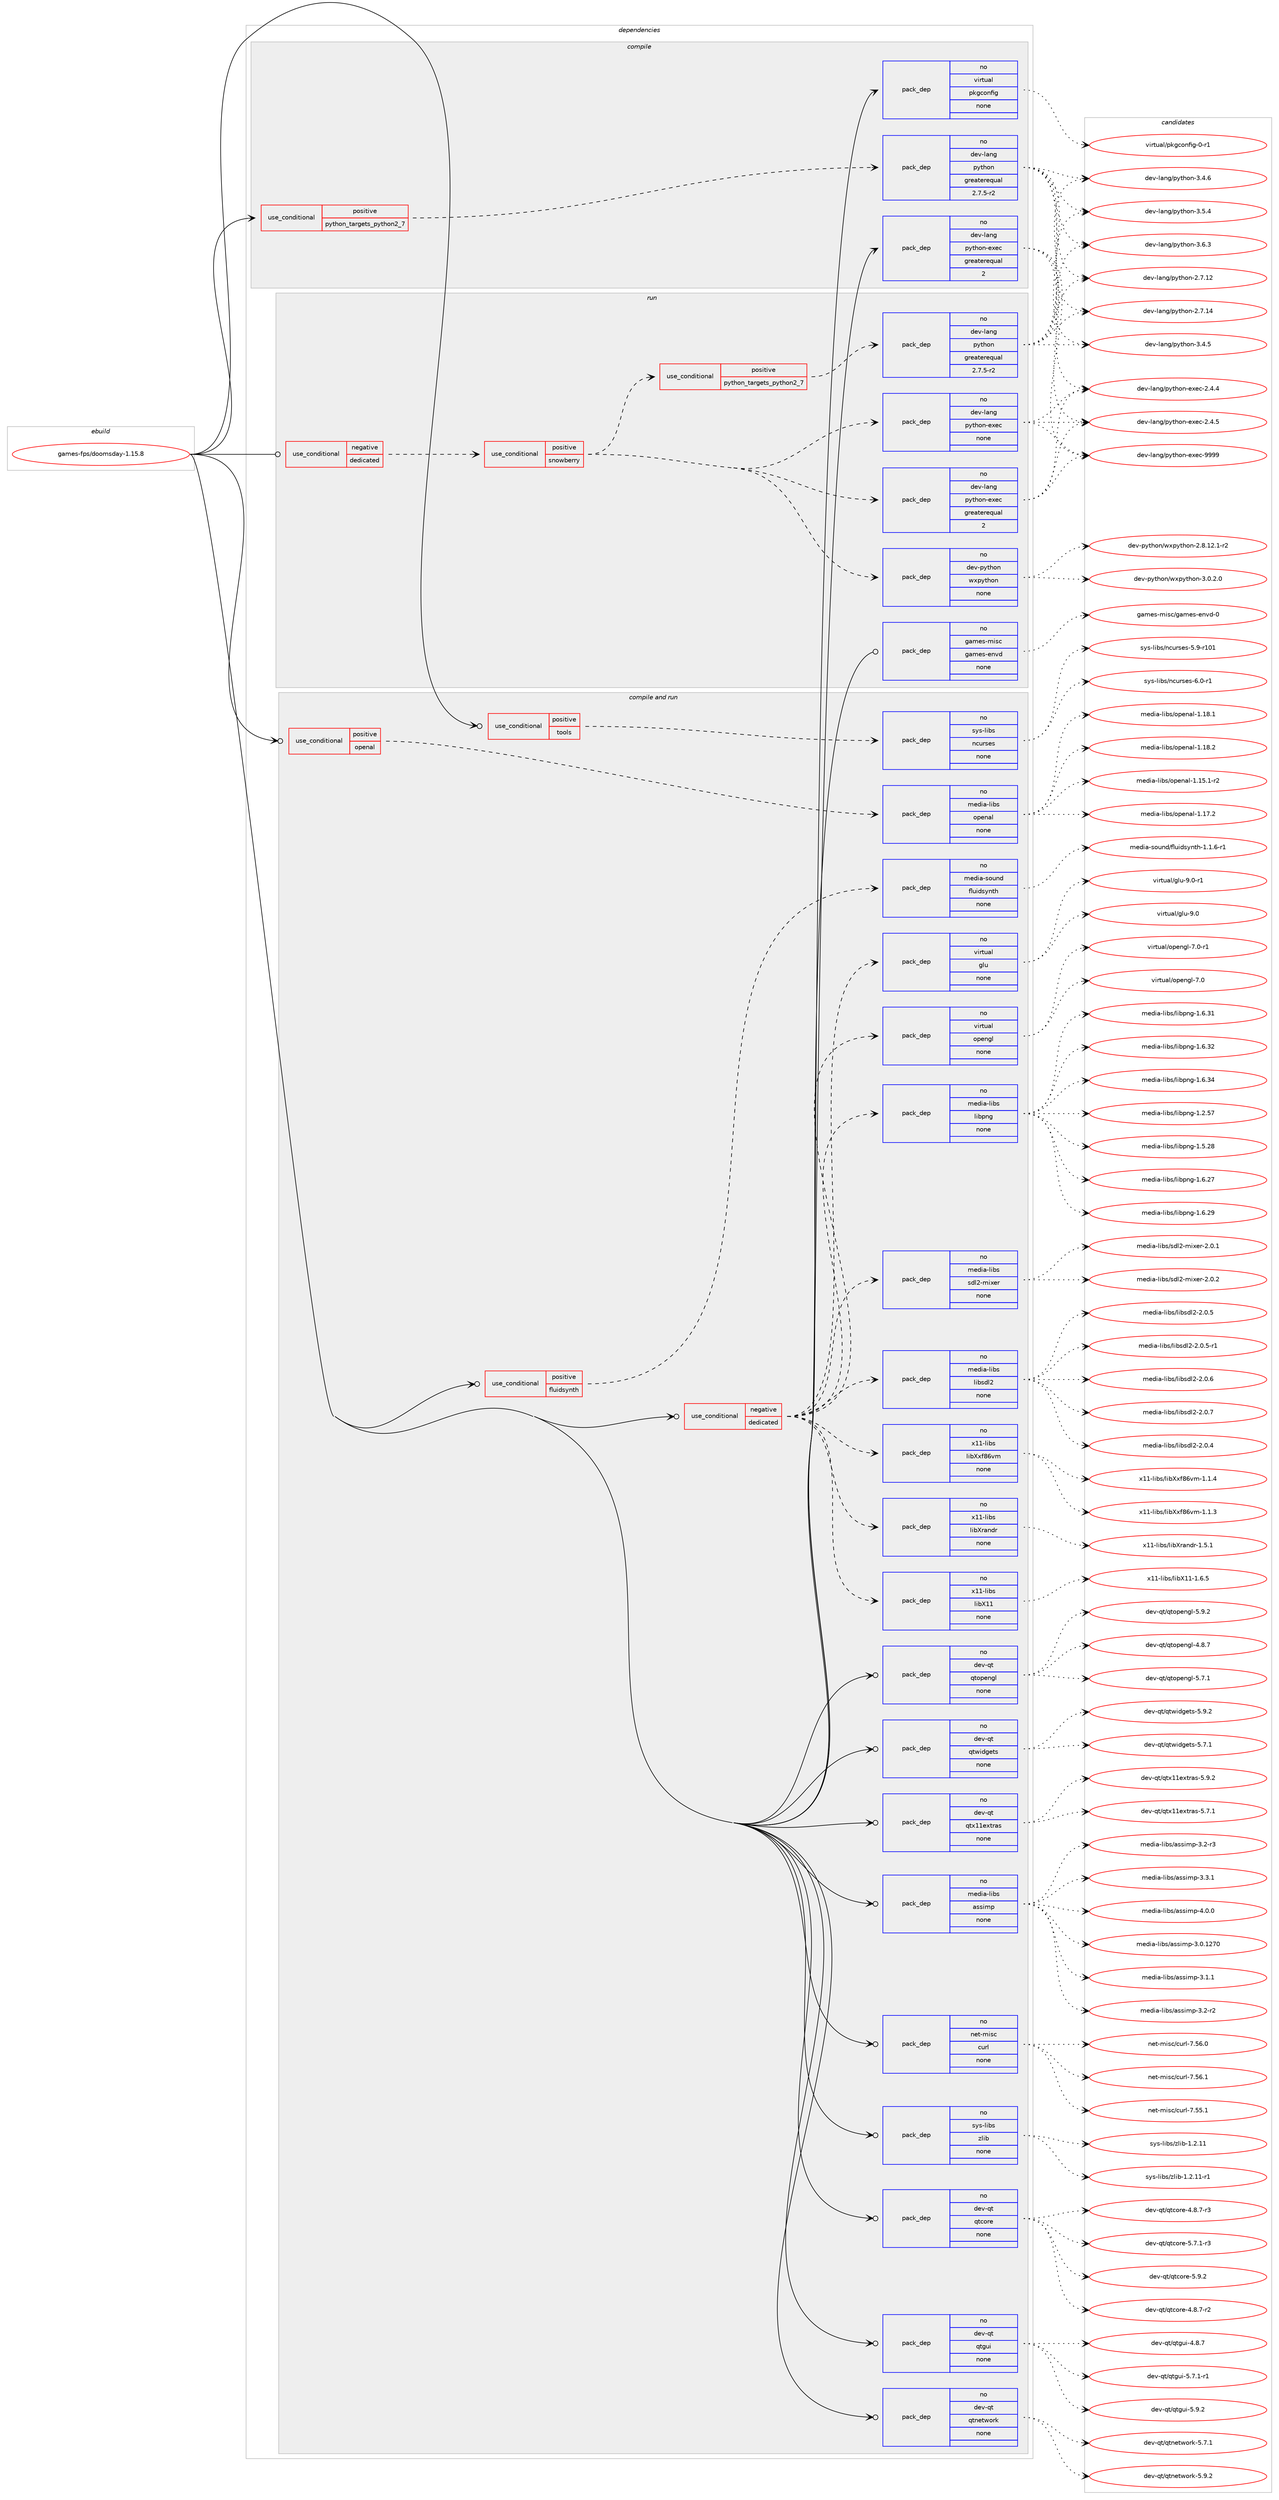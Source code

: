 digraph prolog {

# *************
# Graph options
# *************

newrank=true;
concentrate=true;
compound=true;
graph [rankdir=LR,fontname=Helvetica,fontsize=10,ranksep=1.5];#, ranksep=2.5, nodesep=0.2];
edge  [arrowhead=vee];
node  [fontname=Helvetica,fontsize=10];

# **********
# The ebuild
# **********

subgraph cluster_leftcol {
color=gray;
rank=same;
label=<<i>ebuild</i>>;
id [label="games-fps/doomsday-1.15.8", color=red, width=4, href="../games-fps/doomsday-1.15.8.svg"];
}

# ****************
# The dependencies
# ****************

subgraph cluster_midcol {
color=gray;
label=<<i>dependencies</i>>;
subgraph cluster_compile {
fillcolor="#eeeeee";
style=filled;
label=<<i>compile</i>>;
subgraph cond80336 {
dependency298335 [label=<<TABLE BORDER="0" CELLBORDER="1" CELLSPACING="0" CELLPADDING="4"><TR><TD ROWSPAN="3" CELLPADDING="10">use_conditional</TD></TR><TR><TD>positive</TD></TR><TR><TD>python_targets_python2_7</TD></TR></TABLE>>, shape=none, color=red];
subgraph pack213491 {
dependency298336 [label=<<TABLE BORDER="0" CELLBORDER="1" CELLSPACING="0" CELLPADDING="4" WIDTH="220"><TR><TD ROWSPAN="6" CELLPADDING="30">pack_dep</TD></TR><TR><TD WIDTH="110">no</TD></TR><TR><TD>dev-lang</TD></TR><TR><TD>python</TD></TR><TR><TD>greaterequal</TD></TR><TR><TD>2.7.5-r2</TD></TR></TABLE>>, shape=none, color=blue];
}
dependency298335:e -> dependency298336:w [weight=20,style="dashed",arrowhead="vee"];
}
id:e -> dependency298335:w [weight=20,style="solid",arrowhead="vee"];
subgraph pack213492 {
dependency298337 [label=<<TABLE BORDER="0" CELLBORDER="1" CELLSPACING="0" CELLPADDING="4" WIDTH="220"><TR><TD ROWSPAN="6" CELLPADDING="30">pack_dep</TD></TR><TR><TD WIDTH="110">no</TD></TR><TR><TD>dev-lang</TD></TR><TR><TD>python-exec</TD></TR><TR><TD>greaterequal</TD></TR><TR><TD>2</TD></TR></TABLE>>, shape=none, color=blue];
}
id:e -> dependency298337:w [weight=20,style="solid",arrowhead="vee"];
subgraph pack213493 {
dependency298338 [label=<<TABLE BORDER="0" CELLBORDER="1" CELLSPACING="0" CELLPADDING="4" WIDTH="220"><TR><TD ROWSPAN="6" CELLPADDING="30">pack_dep</TD></TR><TR><TD WIDTH="110">no</TD></TR><TR><TD>virtual</TD></TR><TR><TD>pkgconfig</TD></TR><TR><TD>none</TD></TR><TR><TD></TD></TR></TABLE>>, shape=none, color=blue];
}
id:e -> dependency298338:w [weight=20,style="solid",arrowhead="vee"];
}
subgraph cluster_compileandrun {
fillcolor="#eeeeee";
style=filled;
label=<<i>compile and run</i>>;
subgraph cond80337 {
dependency298339 [label=<<TABLE BORDER="0" CELLBORDER="1" CELLSPACING="0" CELLPADDING="4"><TR><TD ROWSPAN="3" CELLPADDING="10">use_conditional</TD></TR><TR><TD>negative</TD></TR><TR><TD>dedicated</TD></TR></TABLE>>, shape=none, color=red];
subgraph pack213494 {
dependency298340 [label=<<TABLE BORDER="0" CELLBORDER="1" CELLSPACING="0" CELLPADDING="4" WIDTH="220"><TR><TD ROWSPAN="6" CELLPADDING="30">pack_dep</TD></TR><TR><TD WIDTH="110">no</TD></TR><TR><TD>media-libs</TD></TR><TR><TD>libsdl2</TD></TR><TR><TD>none</TD></TR><TR><TD></TD></TR></TABLE>>, shape=none, color=blue];
}
dependency298339:e -> dependency298340:w [weight=20,style="dashed",arrowhead="vee"];
subgraph pack213495 {
dependency298341 [label=<<TABLE BORDER="0" CELLBORDER="1" CELLSPACING="0" CELLPADDING="4" WIDTH="220"><TR><TD ROWSPAN="6" CELLPADDING="30">pack_dep</TD></TR><TR><TD WIDTH="110">no</TD></TR><TR><TD>media-libs</TD></TR><TR><TD>sdl2-mixer</TD></TR><TR><TD>none</TD></TR><TR><TD></TD></TR></TABLE>>, shape=none, color=blue];
}
dependency298339:e -> dependency298341:w [weight=20,style="dashed",arrowhead="vee"];
subgraph pack213496 {
dependency298342 [label=<<TABLE BORDER="0" CELLBORDER="1" CELLSPACING="0" CELLPADDING="4" WIDTH="220"><TR><TD ROWSPAN="6" CELLPADDING="30">pack_dep</TD></TR><TR><TD WIDTH="110">no</TD></TR><TR><TD>media-libs</TD></TR><TR><TD>libpng</TD></TR><TR><TD>none</TD></TR><TR><TD></TD></TR></TABLE>>, shape=none, color=blue];
}
dependency298339:e -> dependency298342:w [weight=20,style="dashed",arrowhead="vee"];
subgraph pack213497 {
dependency298343 [label=<<TABLE BORDER="0" CELLBORDER="1" CELLSPACING="0" CELLPADDING="4" WIDTH="220"><TR><TD ROWSPAN="6" CELLPADDING="30">pack_dep</TD></TR><TR><TD WIDTH="110">no</TD></TR><TR><TD>virtual</TD></TR><TR><TD>opengl</TD></TR><TR><TD>none</TD></TR><TR><TD></TD></TR></TABLE>>, shape=none, color=blue];
}
dependency298339:e -> dependency298343:w [weight=20,style="dashed",arrowhead="vee"];
subgraph pack213498 {
dependency298344 [label=<<TABLE BORDER="0" CELLBORDER="1" CELLSPACING="0" CELLPADDING="4" WIDTH="220"><TR><TD ROWSPAN="6" CELLPADDING="30">pack_dep</TD></TR><TR><TD WIDTH="110">no</TD></TR><TR><TD>virtual</TD></TR><TR><TD>glu</TD></TR><TR><TD>none</TD></TR><TR><TD></TD></TR></TABLE>>, shape=none, color=blue];
}
dependency298339:e -> dependency298344:w [weight=20,style="dashed",arrowhead="vee"];
subgraph pack213499 {
dependency298345 [label=<<TABLE BORDER="0" CELLBORDER="1" CELLSPACING="0" CELLPADDING="4" WIDTH="220"><TR><TD ROWSPAN="6" CELLPADDING="30">pack_dep</TD></TR><TR><TD WIDTH="110">no</TD></TR><TR><TD>x11-libs</TD></TR><TR><TD>libX11</TD></TR><TR><TD>none</TD></TR><TR><TD></TD></TR></TABLE>>, shape=none, color=blue];
}
dependency298339:e -> dependency298345:w [weight=20,style="dashed",arrowhead="vee"];
subgraph pack213500 {
dependency298346 [label=<<TABLE BORDER="0" CELLBORDER="1" CELLSPACING="0" CELLPADDING="4" WIDTH="220"><TR><TD ROWSPAN="6" CELLPADDING="30">pack_dep</TD></TR><TR><TD WIDTH="110">no</TD></TR><TR><TD>x11-libs</TD></TR><TR><TD>libXrandr</TD></TR><TR><TD>none</TD></TR><TR><TD></TD></TR></TABLE>>, shape=none, color=blue];
}
dependency298339:e -> dependency298346:w [weight=20,style="dashed",arrowhead="vee"];
subgraph pack213501 {
dependency298347 [label=<<TABLE BORDER="0" CELLBORDER="1" CELLSPACING="0" CELLPADDING="4" WIDTH="220"><TR><TD ROWSPAN="6" CELLPADDING="30">pack_dep</TD></TR><TR><TD WIDTH="110">no</TD></TR><TR><TD>x11-libs</TD></TR><TR><TD>libXxf86vm</TD></TR><TR><TD>none</TD></TR><TR><TD></TD></TR></TABLE>>, shape=none, color=blue];
}
dependency298339:e -> dependency298347:w [weight=20,style="dashed",arrowhead="vee"];
}
id:e -> dependency298339:w [weight=20,style="solid",arrowhead="odotvee"];
subgraph cond80338 {
dependency298348 [label=<<TABLE BORDER="0" CELLBORDER="1" CELLSPACING="0" CELLPADDING="4"><TR><TD ROWSPAN="3" CELLPADDING="10">use_conditional</TD></TR><TR><TD>positive</TD></TR><TR><TD>fluidsynth</TD></TR></TABLE>>, shape=none, color=red];
subgraph pack213502 {
dependency298349 [label=<<TABLE BORDER="0" CELLBORDER="1" CELLSPACING="0" CELLPADDING="4" WIDTH="220"><TR><TD ROWSPAN="6" CELLPADDING="30">pack_dep</TD></TR><TR><TD WIDTH="110">no</TD></TR><TR><TD>media-sound</TD></TR><TR><TD>fluidsynth</TD></TR><TR><TD>none</TD></TR><TR><TD></TD></TR></TABLE>>, shape=none, color=blue];
}
dependency298348:e -> dependency298349:w [weight=20,style="dashed",arrowhead="vee"];
}
id:e -> dependency298348:w [weight=20,style="solid",arrowhead="odotvee"];
subgraph cond80339 {
dependency298350 [label=<<TABLE BORDER="0" CELLBORDER="1" CELLSPACING="0" CELLPADDING="4"><TR><TD ROWSPAN="3" CELLPADDING="10">use_conditional</TD></TR><TR><TD>positive</TD></TR><TR><TD>openal</TD></TR></TABLE>>, shape=none, color=red];
subgraph pack213503 {
dependency298351 [label=<<TABLE BORDER="0" CELLBORDER="1" CELLSPACING="0" CELLPADDING="4" WIDTH="220"><TR><TD ROWSPAN="6" CELLPADDING="30">pack_dep</TD></TR><TR><TD WIDTH="110">no</TD></TR><TR><TD>media-libs</TD></TR><TR><TD>openal</TD></TR><TR><TD>none</TD></TR><TR><TD></TD></TR></TABLE>>, shape=none, color=blue];
}
dependency298350:e -> dependency298351:w [weight=20,style="dashed",arrowhead="vee"];
}
id:e -> dependency298350:w [weight=20,style="solid",arrowhead="odotvee"];
subgraph cond80340 {
dependency298352 [label=<<TABLE BORDER="0" CELLBORDER="1" CELLSPACING="0" CELLPADDING="4"><TR><TD ROWSPAN="3" CELLPADDING="10">use_conditional</TD></TR><TR><TD>positive</TD></TR><TR><TD>tools</TD></TR></TABLE>>, shape=none, color=red];
subgraph pack213504 {
dependency298353 [label=<<TABLE BORDER="0" CELLBORDER="1" CELLSPACING="0" CELLPADDING="4" WIDTH="220"><TR><TD ROWSPAN="6" CELLPADDING="30">pack_dep</TD></TR><TR><TD WIDTH="110">no</TD></TR><TR><TD>sys-libs</TD></TR><TR><TD>ncurses</TD></TR><TR><TD>none</TD></TR><TR><TD></TD></TR></TABLE>>, shape=none, color=blue];
}
dependency298352:e -> dependency298353:w [weight=20,style="dashed",arrowhead="vee"];
}
id:e -> dependency298352:w [weight=20,style="solid",arrowhead="odotvee"];
subgraph pack213505 {
dependency298354 [label=<<TABLE BORDER="0" CELLBORDER="1" CELLSPACING="0" CELLPADDING="4" WIDTH="220"><TR><TD ROWSPAN="6" CELLPADDING="30">pack_dep</TD></TR><TR><TD WIDTH="110">no</TD></TR><TR><TD>dev-qt</TD></TR><TR><TD>qtcore</TD></TR><TR><TD>none</TD></TR><TR><TD></TD></TR></TABLE>>, shape=none, color=blue];
}
id:e -> dependency298354:w [weight=20,style="solid",arrowhead="odotvee"];
subgraph pack213506 {
dependency298355 [label=<<TABLE BORDER="0" CELLBORDER="1" CELLSPACING="0" CELLPADDING="4" WIDTH="220"><TR><TD ROWSPAN="6" CELLPADDING="30">pack_dep</TD></TR><TR><TD WIDTH="110">no</TD></TR><TR><TD>dev-qt</TD></TR><TR><TD>qtgui</TD></TR><TR><TD>none</TD></TR><TR><TD></TD></TR></TABLE>>, shape=none, color=blue];
}
id:e -> dependency298355:w [weight=20,style="solid",arrowhead="odotvee"];
subgraph pack213507 {
dependency298356 [label=<<TABLE BORDER="0" CELLBORDER="1" CELLSPACING="0" CELLPADDING="4" WIDTH="220"><TR><TD ROWSPAN="6" CELLPADDING="30">pack_dep</TD></TR><TR><TD WIDTH="110">no</TD></TR><TR><TD>dev-qt</TD></TR><TR><TD>qtnetwork</TD></TR><TR><TD>none</TD></TR><TR><TD></TD></TR></TABLE>>, shape=none, color=blue];
}
id:e -> dependency298356:w [weight=20,style="solid",arrowhead="odotvee"];
subgraph pack213508 {
dependency298357 [label=<<TABLE BORDER="0" CELLBORDER="1" CELLSPACING="0" CELLPADDING="4" WIDTH="220"><TR><TD ROWSPAN="6" CELLPADDING="30">pack_dep</TD></TR><TR><TD WIDTH="110">no</TD></TR><TR><TD>dev-qt</TD></TR><TR><TD>qtopengl</TD></TR><TR><TD>none</TD></TR><TR><TD></TD></TR></TABLE>>, shape=none, color=blue];
}
id:e -> dependency298357:w [weight=20,style="solid",arrowhead="odotvee"];
subgraph pack213509 {
dependency298358 [label=<<TABLE BORDER="0" CELLBORDER="1" CELLSPACING="0" CELLPADDING="4" WIDTH="220"><TR><TD ROWSPAN="6" CELLPADDING="30">pack_dep</TD></TR><TR><TD WIDTH="110">no</TD></TR><TR><TD>dev-qt</TD></TR><TR><TD>qtwidgets</TD></TR><TR><TD>none</TD></TR><TR><TD></TD></TR></TABLE>>, shape=none, color=blue];
}
id:e -> dependency298358:w [weight=20,style="solid",arrowhead="odotvee"];
subgraph pack213510 {
dependency298359 [label=<<TABLE BORDER="0" CELLBORDER="1" CELLSPACING="0" CELLPADDING="4" WIDTH="220"><TR><TD ROWSPAN="6" CELLPADDING="30">pack_dep</TD></TR><TR><TD WIDTH="110">no</TD></TR><TR><TD>dev-qt</TD></TR><TR><TD>qtx11extras</TD></TR><TR><TD>none</TD></TR><TR><TD></TD></TR></TABLE>>, shape=none, color=blue];
}
id:e -> dependency298359:w [weight=20,style="solid",arrowhead="odotvee"];
subgraph pack213511 {
dependency298360 [label=<<TABLE BORDER="0" CELLBORDER="1" CELLSPACING="0" CELLPADDING="4" WIDTH="220"><TR><TD ROWSPAN="6" CELLPADDING="30">pack_dep</TD></TR><TR><TD WIDTH="110">no</TD></TR><TR><TD>media-libs</TD></TR><TR><TD>assimp</TD></TR><TR><TD>none</TD></TR><TR><TD></TD></TR></TABLE>>, shape=none, color=blue];
}
id:e -> dependency298360:w [weight=20,style="solid",arrowhead="odotvee"];
subgraph pack213512 {
dependency298361 [label=<<TABLE BORDER="0" CELLBORDER="1" CELLSPACING="0" CELLPADDING="4" WIDTH="220"><TR><TD ROWSPAN="6" CELLPADDING="30">pack_dep</TD></TR><TR><TD WIDTH="110">no</TD></TR><TR><TD>net-misc</TD></TR><TR><TD>curl</TD></TR><TR><TD>none</TD></TR><TR><TD></TD></TR></TABLE>>, shape=none, color=blue];
}
id:e -> dependency298361:w [weight=20,style="solid",arrowhead="odotvee"];
subgraph pack213513 {
dependency298362 [label=<<TABLE BORDER="0" CELLBORDER="1" CELLSPACING="0" CELLPADDING="4" WIDTH="220"><TR><TD ROWSPAN="6" CELLPADDING="30">pack_dep</TD></TR><TR><TD WIDTH="110">no</TD></TR><TR><TD>sys-libs</TD></TR><TR><TD>zlib</TD></TR><TR><TD>none</TD></TR><TR><TD></TD></TR></TABLE>>, shape=none, color=blue];
}
id:e -> dependency298362:w [weight=20,style="solid",arrowhead="odotvee"];
}
subgraph cluster_run {
fillcolor="#eeeeee";
style=filled;
label=<<i>run</i>>;
subgraph cond80341 {
dependency298363 [label=<<TABLE BORDER="0" CELLBORDER="1" CELLSPACING="0" CELLPADDING="4"><TR><TD ROWSPAN="3" CELLPADDING="10">use_conditional</TD></TR><TR><TD>negative</TD></TR><TR><TD>dedicated</TD></TR></TABLE>>, shape=none, color=red];
subgraph cond80342 {
dependency298364 [label=<<TABLE BORDER="0" CELLBORDER="1" CELLSPACING="0" CELLPADDING="4"><TR><TD ROWSPAN="3" CELLPADDING="10">use_conditional</TD></TR><TR><TD>positive</TD></TR><TR><TD>snowberry</TD></TR></TABLE>>, shape=none, color=red];
subgraph cond80343 {
dependency298365 [label=<<TABLE BORDER="0" CELLBORDER="1" CELLSPACING="0" CELLPADDING="4"><TR><TD ROWSPAN="3" CELLPADDING="10">use_conditional</TD></TR><TR><TD>positive</TD></TR><TR><TD>python_targets_python2_7</TD></TR></TABLE>>, shape=none, color=red];
subgraph pack213514 {
dependency298366 [label=<<TABLE BORDER="0" CELLBORDER="1" CELLSPACING="0" CELLPADDING="4" WIDTH="220"><TR><TD ROWSPAN="6" CELLPADDING="30">pack_dep</TD></TR><TR><TD WIDTH="110">no</TD></TR><TR><TD>dev-lang</TD></TR><TR><TD>python</TD></TR><TR><TD>greaterequal</TD></TR><TR><TD>2.7.5-r2</TD></TR></TABLE>>, shape=none, color=blue];
}
dependency298365:e -> dependency298366:w [weight=20,style="dashed",arrowhead="vee"];
}
dependency298364:e -> dependency298365:w [weight=20,style="dashed",arrowhead="vee"];
subgraph pack213515 {
dependency298367 [label=<<TABLE BORDER="0" CELLBORDER="1" CELLSPACING="0" CELLPADDING="4" WIDTH="220"><TR><TD ROWSPAN="6" CELLPADDING="30">pack_dep</TD></TR><TR><TD WIDTH="110">no</TD></TR><TR><TD>dev-lang</TD></TR><TR><TD>python-exec</TD></TR><TR><TD>greaterequal</TD></TR><TR><TD>2</TD></TR></TABLE>>, shape=none, color=blue];
}
dependency298364:e -> dependency298367:w [weight=20,style="dashed",arrowhead="vee"];
subgraph pack213516 {
dependency298368 [label=<<TABLE BORDER="0" CELLBORDER="1" CELLSPACING="0" CELLPADDING="4" WIDTH="220"><TR><TD ROWSPAN="6" CELLPADDING="30">pack_dep</TD></TR><TR><TD WIDTH="110">no</TD></TR><TR><TD>dev-lang</TD></TR><TR><TD>python-exec</TD></TR><TR><TD>none</TD></TR><TR><TD></TD></TR></TABLE>>, shape=none, color=blue];
}
dependency298364:e -> dependency298368:w [weight=20,style="dashed",arrowhead="vee"];
subgraph pack213517 {
dependency298369 [label=<<TABLE BORDER="0" CELLBORDER="1" CELLSPACING="0" CELLPADDING="4" WIDTH="220"><TR><TD ROWSPAN="6" CELLPADDING="30">pack_dep</TD></TR><TR><TD WIDTH="110">no</TD></TR><TR><TD>dev-python</TD></TR><TR><TD>wxpython</TD></TR><TR><TD>none</TD></TR><TR><TD></TD></TR></TABLE>>, shape=none, color=blue];
}
dependency298364:e -> dependency298369:w [weight=20,style="dashed",arrowhead="vee"];
}
dependency298363:e -> dependency298364:w [weight=20,style="dashed",arrowhead="vee"];
}
id:e -> dependency298363:w [weight=20,style="solid",arrowhead="odot"];
subgraph pack213518 {
dependency298370 [label=<<TABLE BORDER="0" CELLBORDER="1" CELLSPACING="0" CELLPADDING="4" WIDTH="220"><TR><TD ROWSPAN="6" CELLPADDING="30">pack_dep</TD></TR><TR><TD WIDTH="110">no</TD></TR><TR><TD>games-misc</TD></TR><TR><TD>games-envd</TD></TR><TR><TD>none</TD></TR><TR><TD></TD></TR></TABLE>>, shape=none, color=blue];
}
id:e -> dependency298370:w [weight=20,style="solid",arrowhead="odot"];
}
}

# **************
# The candidates
# **************

subgraph cluster_choices {
rank=same;
color=gray;
label=<<i>candidates</i>>;

subgraph choice213491 {
color=black;
nodesep=1;
choice10010111845108971101034711212111610411111045504655464950 [label="dev-lang/python-2.7.12", color=red, width=4,href="../dev-lang/python-2.7.12.svg"];
choice10010111845108971101034711212111610411111045504655464952 [label="dev-lang/python-2.7.14", color=red, width=4,href="../dev-lang/python-2.7.14.svg"];
choice100101118451089711010347112121116104111110455146524653 [label="dev-lang/python-3.4.5", color=red, width=4,href="../dev-lang/python-3.4.5.svg"];
choice100101118451089711010347112121116104111110455146524654 [label="dev-lang/python-3.4.6", color=red, width=4,href="../dev-lang/python-3.4.6.svg"];
choice100101118451089711010347112121116104111110455146534652 [label="dev-lang/python-3.5.4", color=red, width=4,href="../dev-lang/python-3.5.4.svg"];
choice100101118451089711010347112121116104111110455146544651 [label="dev-lang/python-3.6.3", color=red, width=4,href="../dev-lang/python-3.6.3.svg"];
dependency298336:e -> choice10010111845108971101034711212111610411111045504655464950:w [style=dotted,weight="100"];
dependency298336:e -> choice10010111845108971101034711212111610411111045504655464952:w [style=dotted,weight="100"];
dependency298336:e -> choice100101118451089711010347112121116104111110455146524653:w [style=dotted,weight="100"];
dependency298336:e -> choice100101118451089711010347112121116104111110455146524654:w [style=dotted,weight="100"];
dependency298336:e -> choice100101118451089711010347112121116104111110455146534652:w [style=dotted,weight="100"];
dependency298336:e -> choice100101118451089711010347112121116104111110455146544651:w [style=dotted,weight="100"];
}
subgraph choice213492 {
color=black;
nodesep=1;
choice1001011184510897110103471121211161041111104510112010199455046524652 [label="dev-lang/python-exec-2.4.4", color=red, width=4,href="../dev-lang/python-exec-2.4.4.svg"];
choice1001011184510897110103471121211161041111104510112010199455046524653 [label="dev-lang/python-exec-2.4.5", color=red, width=4,href="../dev-lang/python-exec-2.4.5.svg"];
choice10010111845108971101034711212111610411111045101120101994557575757 [label="dev-lang/python-exec-9999", color=red, width=4,href="../dev-lang/python-exec-9999.svg"];
dependency298337:e -> choice1001011184510897110103471121211161041111104510112010199455046524652:w [style=dotted,weight="100"];
dependency298337:e -> choice1001011184510897110103471121211161041111104510112010199455046524653:w [style=dotted,weight="100"];
dependency298337:e -> choice10010111845108971101034711212111610411111045101120101994557575757:w [style=dotted,weight="100"];
}
subgraph choice213493 {
color=black;
nodesep=1;
choice11810511411611797108471121071039911111010210510345484511449 [label="virtual/pkgconfig-0-r1", color=red, width=4,href="../virtual/pkgconfig-0-r1.svg"];
dependency298338:e -> choice11810511411611797108471121071039911111010210510345484511449:w [style=dotted,weight="100"];
}
subgraph choice213494 {
color=black;
nodesep=1;
choice109101100105974510810598115471081059811510010850455046484652 [label="media-libs/libsdl2-2.0.4", color=red, width=4,href="../media-libs/libsdl2-2.0.4.svg"];
choice109101100105974510810598115471081059811510010850455046484653 [label="media-libs/libsdl2-2.0.5", color=red, width=4,href="../media-libs/libsdl2-2.0.5.svg"];
choice1091011001059745108105981154710810598115100108504550464846534511449 [label="media-libs/libsdl2-2.0.5-r1", color=red, width=4,href="../media-libs/libsdl2-2.0.5-r1.svg"];
choice109101100105974510810598115471081059811510010850455046484654 [label="media-libs/libsdl2-2.0.6", color=red, width=4,href="../media-libs/libsdl2-2.0.6.svg"];
choice109101100105974510810598115471081059811510010850455046484655 [label="media-libs/libsdl2-2.0.7", color=red, width=4,href="../media-libs/libsdl2-2.0.7.svg"];
dependency298340:e -> choice109101100105974510810598115471081059811510010850455046484652:w [style=dotted,weight="100"];
dependency298340:e -> choice109101100105974510810598115471081059811510010850455046484653:w [style=dotted,weight="100"];
dependency298340:e -> choice1091011001059745108105981154710810598115100108504550464846534511449:w [style=dotted,weight="100"];
dependency298340:e -> choice109101100105974510810598115471081059811510010850455046484654:w [style=dotted,weight="100"];
dependency298340:e -> choice109101100105974510810598115471081059811510010850455046484655:w [style=dotted,weight="100"];
}
subgraph choice213495 {
color=black;
nodesep=1;
choice109101100105974510810598115471151001085045109105120101114455046484649 [label="media-libs/sdl2-mixer-2.0.1", color=red, width=4,href="../media-libs/sdl2-mixer-2.0.1.svg"];
choice109101100105974510810598115471151001085045109105120101114455046484650 [label="media-libs/sdl2-mixer-2.0.2", color=red, width=4,href="../media-libs/sdl2-mixer-2.0.2.svg"];
dependency298341:e -> choice109101100105974510810598115471151001085045109105120101114455046484649:w [style=dotted,weight="100"];
dependency298341:e -> choice109101100105974510810598115471151001085045109105120101114455046484650:w [style=dotted,weight="100"];
}
subgraph choice213496 {
color=black;
nodesep=1;
choice109101100105974510810598115471081059811211010345494650465355 [label="media-libs/libpng-1.2.57", color=red, width=4,href="../media-libs/libpng-1.2.57.svg"];
choice109101100105974510810598115471081059811211010345494653465056 [label="media-libs/libpng-1.5.28", color=red, width=4,href="../media-libs/libpng-1.5.28.svg"];
choice109101100105974510810598115471081059811211010345494654465055 [label="media-libs/libpng-1.6.27", color=red, width=4,href="../media-libs/libpng-1.6.27.svg"];
choice109101100105974510810598115471081059811211010345494654465057 [label="media-libs/libpng-1.6.29", color=red, width=4,href="../media-libs/libpng-1.6.29.svg"];
choice109101100105974510810598115471081059811211010345494654465149 [label="media-libs/libpng-1.6.31", color=red, width=4,href="../media-libs/libpng-1.6.31.svg"];
choice109101100105974510810598115471081059811211010345494654465150 [label="media-libs/libpng-1.6.32", color=red, width=4,href="../media-libs/libpng-1.6.32.svg"];
choice109101100105974510810598115471081059811211010345494654465152 [label="media-libs/libpng-1.6.34", color=red, width=4,href="../media-libs/libpng-1.6.34.svg"];
dependency298342:e -> choice109101100105974510810598115471081059811211010345494650465355:w [style=dotted,weight="100"];
dependency298342:e -> choice109101100105974510810598115471081059811211010345494653465056:w [style=dotted,weight="100"];
dependency298342:e -> choice109101100105974510810598115471081059811211010345494654465055:w [style=dotted,weight="100"];
dependency298342:e -> choice109101100105974510810598115471081059811211010345494654465057:w [style=dotted,weight="100"];
dependency298342:e -> choice109101100105974510810598115471081059811211010345494654465149:w [style=dotted,weight="100"];
dependency298342:e -> choice109101100105974510810598115471081059811211010345494654465150:w [style=dotted,weight="100"];
dependency298342:e -> choice109101100105974510810598115471081059811211010345494654465152:w [style=dotted,weight="100"];
}
subgraph choice213497 {
color=black;
nodesep=1;
choice118105114116117971084711111210111010310845554648 [label="virtual/opengl-7.0", color=red, width=4,href="../virtual/opengl-7.0.svg"];
choice1181051141161179710847111112101110103108455546484511449 [label="virtual/opengl-7.0-r1", color=red, width=4,href="../virtual/opengl-7.0-r1.svg"];
dependency298343:e -> choice118105114116117971084711111210111010310845554648:w [style=dotted,weight="100"];
dependency298343:e -> choice1181051141161179710847111112101110103108455546484511449:w [style=dotted,weight="100"];
}
subgraph choice213498 {
color=black;
nodesep=1;
choice118105114116117971084710310811745574648 [label="virtual/glu-9.0", color=red, width=4,href="../virtual/glu-9.0.svg"];
choice1181051141161179710847103108117455746484511449 [label="virtual/glu-9.0-r1", color=red, width=4,href="../virtual/glu-9.0-r1.svg"];
dependency298344:e -> choice118105114116117971084710310811745574648:w [style=dotted,weight="100"];
dependency298344:e -> choice1181051141161179710847103108117455746484511449:w [style=dotted,weight="100"];
}
subgraph choice213499 {
color=black;
nodesep=1;
choice120494945108105981154710810598884949454946544653 [label="x11-libs/libX11-1.6.5", color=red, width=4,href="../x11-libs/libX11-1.6.5.svg"];
dependency298345:e -> choice120494945108105981154710810598884949454946544653:w [style=dotted,weight="100"];
}
subgraph choice213500 {
color=black;
nodesep=1;
choice1204949451081059811547108105988811497110100114454946534649 [label="x11-libs/libXrandr-1.5.1", color=red, width=4,href="../x11-libs/libXrandr-1.5.1.svg"];
dependency298346:e -> choice1204949451081059811547108105988811497110100114454946534649:w [style=dotted,weight="100"];
}
subgraph choice213501 {
color=black;
nodesep=1;
choice120494945108105981154710810598881201025654118109454946494651 [label="x11-libs/libXxf86vm-1.1.3", color=red, width=4,href="../x11-libs/libXxf86vm-1.1.3.svg"];
choice120494945108105981154710810598881201025654118109454946494652 [label="x11-libs/libXxf86vm-1.1.4", color=red, width=4,href="../x11-libs/libXxf86vm-1.1.4.svg"];
dependency298347:e -> choice120494945108105981154710810598881201025654118109454946494651:w [style=dotted,weight="100"];
dependency298347:e -> choice120494945108105981154710810598881201025654118109454946494652:w [style=dotted,weight="100"];
}
subgraph choice213502 {
color=black;
nodesep=1;
choice1091011001059745115111117110100471021081171051001151211101161044549464946544511449 [label="media-sound/fluidsynth-1.1.6-r1", color=red, width=4,href="../media-sound/fluidsynth-1.1.6-r1.svg"];
dependency298349:e -> choice1091011001059745115111117110100471021081171051001151211101161044549464946544511449:w [style=dotted,weight="100"];
}
subgraph choice213503 {
color=black;
nodesep=1;
choice1091011001059745108105981154711111210111097108454946495346494511450 [label="media-libs/openal-1.15.1-r2", color=red, width=4,href="../media-libs/openal-1.15.1-r2.svg"];
choice109101100105974510810598115471111121011109710845494649554650 [label="media-libs/openal-1.17.2", color=red, width=4,href="../media-libs/openal-1.17.2.svg"];
choice109101100105974510810598115471111121011109710845494649564649 [label="media-libs/openal-1.18.1", color=red, width=4,href="../media-libs/openal-1.18.1.svg"];
choice109101100105974510810598115471111121011109710845494649564650 [label="media-libs/openal-1.18.2", color=red, width=4,href="../media-libs/openal-1.18.2.svg"];
dependency298351:e -> choice1091011001059745108105981154711111210111097108454946495346494511450:w [style=dotted,weight="100"];
dependency298351:e -> choice109101100105974510810598115471111121011109710845494649554650:w [style=dotted,weight="100"];
dependency298351:e -> choice109101100105974510810598115471111121011109710845494649564649:w [style=dotted,weight="100"];
dependency298351:e -> choice109101100105974510810598115471111121011109710845494649564650:w [style=dotted,weight="100"];
}
subgraph choice213504 {
color=black;
nodesep=1;
choice115121115451081059811547110991171141151011154553465745114494849 [label="sys-libs/ncurses-5.9-r101", color=red, width=4,href="../sys-libs/ncurses-5.9-r101.svg"];
choice11512111545108105981154711099117114115101115455446484511449 [label="sys-libs/ncurses-6.0-r1", color=red, width=4,href="../sys-libs/ncurses-6.0-r1.svg"];
dependency298353:e -> choice115121115451081059811547110991171141151011154553465745114494849:w [style=dotted,weight="100"];
dependency298353:e -> choice11512111545108105981154711099117114115101115455446484511449:w [style=dotted,weight="100"];
}
subgraph choice213505 {
color=black;
nodesep=1;
choice1001011184511311647113116991111141014552465646554511450 [label="dev-qt/qtcore-4.8.7-r2", color=red, width=4,href="../dev-qt/qtcore-4.8.7-r2.svg"];
choice1001011184511311647113116991111141014552465646554511451 [label="dev-qt/qtcore-4.8.7-r3", color=red, width=4,href="../dev-qt/qtcore-4.8.7-r3.svg"];
choice1001011184511311647113116991111141014553465546494511451 [label="dev-qt/qtcore-5.7.1-r3", color=red, width=4,href="../dev-qt/qtcore-5.7.1-r3.svg"];
choice100101118451131164711311699111114101455346574650 [label="dev-qt/qtcore-5.9.2", color=red, width=4,href="../dev-qt/qtcore-5.9.2.svg"];
dependency298354:e -> choice1001011184511311647113116991111141014552465646554511450:w [style=dotted,weight="100"];
dependency298354:e -> choice1001011184511311647113116991111141014552465646554511451:w [style=dotted,weight="100"];
dependency298354:e -> choice1001011184511311647113116991111141014553465546494511451:w [style=dotted,weight="100"];
dependency298354:e -> choice100101118451131164711311699111114101455346574650:w [style=dotted,weight="100"];
}
subgraph choice213506 {
color=black;
nodesep=1;
choice1001011184511311647113116103117105455246564655 [label="dev-qt/qtgui-4.8.7", color=red, width=4,href="../dev-qt/qtgui-4.8.7.svg"];
choice10010111845113116471131161031171054553465546494511449 [label="dev-qt/qtgui-5.7.1-r1", color=red, width=4,href="../dev-qt/qtgui-5.7.1-r1.svg"];
choice1001011184511311647113116103117105455346574650 [label="dev-qt/qtgui-5.9.2", color=red, width=4,href="../dev-qt/qtgui-5.9.2.svg"];
dependency298355:e -> choice1001011184511311647113116103117105455246564655:w [style=dotted,weight="100"];
dependency298355:e -> choice10010111845113116471131161031171054553465546494511449:w [style=dotted,weight="100"];
dependency298355:e -> choice1001011184511311647113116103117105455346574650:w [style=dotted,weight="100"];
}
subgraph choice213507 {
color=black;
nodesep=1;
choice1001011184511311647113116110101116119111114107455346554649 [label="dev-qt/qtnetwork-5.7.1", color=red, width=4,href="../dev-qt/qtnetwork-5.7.1.svg"];
choice1001011184511311647113116110101116119111114107455346574650 [label="dev-qt/qtnetwork-5.9.2", color=red, width=4,href="../dev-qt/qtnetwork-5.9.2.svg"];
dependency298356:e -> choice1001011184511311647113116110101116119111114107455346554649:w [style=dotted,weight="100"];
dependency298356:e -> choice1001011184511311647113116110101116119111114107455346574650:w [style=dotted,weight="100"];
}
subgraph choice213508 {
color=black;
nodesep=1;
choice1001011184511311647113116111112101110103108455246564655 [label="dev-qt/qtopengl-4.8.7", color=red, width=4,href="../dev-qt/qtopengl-4.8.7.svg"];
choice1001011184511311647113116111112101110103108455346554649 [label="dev-qt/qtopengl-5.7.1", color=red, width=4,href="../dev-qt/qtopengl-5.7.1.svg"];
choice1001011184511311647113116111112101110103108455346574650 [label="dev-qt/qtopengl-5.9.2", color=red, width=4,href="../dev-qt/qtopengl-5.9.2.svg"];
dependency298357:e -> choice1001011184511311647113116111112101110103108455246564655:w [style=dotted,weight="100"];
dependency298357:e -> choice1001011184511311647113116111112101110103108455346554649:w [style=dotted,weight="100"];
dependency298357:e -> choice1001011184511311647113116111112101110103108455346574650:w [style=dotted,weight="100"];
}
subgraph choice213509 {
color=black;
nodesep=1;
choice1001011184511311647113116119105100103101116115455346554649 [label="dev-qt/qtwidgets-5.7.1", color=red, width=4,href="../dev-qt/qtwidgets-5.7.1.svg"];
choice1001011184511311647113116119105100103101116115455346574650 [label="dev-qt/qtwidgets-5.9.2", color=red, width=4,href="../dev-qt/qtwidgets-5.9.2.svg"];
dependency298358:e -> choice1001011184511311647113116119105100103101116115455346554649:w [style=dotted,weight="100"];
dependency298358:e -> choice1001011184511311647113116119105100103101116115455346574650:w [style=dotted,weight="100"];
}
subgraph choice213510 {
color=black;
nodesep=1;
choice1001011184511311647113116120494910112011611497115455346554649 [label="dev-qt/qtx11extras-5.7.1", color=red, width=4,href="../dev-qt/qtx11extras-5.7.1.svg"];
choice1001011184511311647113116120494910112011611497115455346574650 [label="dev-qt/qtx11extras-5.9.2", color=red, width=4,href="../dev-qt/qtx11extras-5.9.2.svg"];
dependency298359:e -> choice1001011184511311647113116120494910112011611497115455346554649:w [style=dotted,weight="100"];
dependency298359:e -> choice1001011184511311647113116120494910112011611497115455346574650:w [style=dotted,weight="100"];
}
subgraph choice213511 {
color=black;
nodesep=1;
choice1091011001059745108105981154797115115105109112455146484649505548 [label="media-libs/assimp-3.0.1270", color=red, width=4,href="../media-libs/assimp-3.0.1270.svg"];
choice1091011001059745108105981154797115115105109112455146494649 [label="media-libs/assimp-3.1.1", color=red, width=4,href="../media-libs/assimp-3.1.1.svg"];
choice1091011001059745108105981154797115115105109112455146504511450 [label="media-libs/assimp-3.2-r2", color=red, width=4,href="../media-libs/assimp-3.2-r2.svg"];
choice1091011001059745108105981154797115115105109112455146504511451 [label="media-libs/assimp-3.2-r3", color=red, width=4,href="../media-libs/assimp-3.2-r3.svg"];
choice1091011001059745108105981154797115115105109112455146514649 [label="media-libs/assimp-3.3.1", color=red, width=4,href="../media-libs/assimp-3.3.1.svg"];
choice1091011001059745108105981154797115115105109112455246484648 [label="media-libs/assimp-4.0.0", color=red, width=4,href="../media-libs/assimp-4.0.0.svg"];
dependency298360:e -> choice1091011001059745108105981154797115115105109112455146484649505548:w [style=dotted,weight="100"];
dependency298360:e -> choice1091011001059745108105981154797115115105109112455146494649:w [style=dotted,weight="100"];
dependency298360:e -> choice1091011001059745108105981154797115115105109112455146504511450:w [style=dotted,weight="100"];
dependency298360:e -> choice1091011001059745108105981154797115115105109112455146504511451:w [style=dotted,weight="100"];
dependency298360:e -> choice1091011001059745108105981154797115115105109112455146514649:w [style=dotted,weight="100"];
dependency298360:e -> choice1091011001059745108105981154797115115105109112455246484648:w [style=dotted,weight="100"];
}
subgraph choice213512 {
color=black;
nodesep=1;
choice1101011164510910511599479911711410845554653534649 [label="net-misc/curl-7.55.1", color=red, width=4,href="../net-misc/curl-7.55.1.svg"];
choice1101011164510910511599479911711410845554653544648 [label="net-misc/curl-7.56.0", color=red, width=4,href="../net-misc/curl-7.56.0.svg"];
choice1101011164510910511599479911711410845554653544649 [label="net-misc/curl-7.56.1", color=red, width=4,href="../net-misc/curl-7.56.1.svg"];
dependency298361:e -> choice1101011164510910511599479911711410845554653534649:w [style=dotted,weight="100"];
dependency298361:e -> choice1101011164510910511599479911711410845554653544648:w [style=dotted,weight="100"];
dependency298361:e -> choice1101011164510910511599479911711410845554653544649:w [style=dotted,weight="100"];
}
subgraph choice213513 {
color=black;
nodesep=1;
choice1151211154510810598115471221081059845494650464949 [label="sys-libs/zlib-1.2.11", color=red, width=4,href="../sys-libs/zlib-1.2.11.svg"];
choice11512111545108105981154712210810598454946504649494511449 [label="sys-libs/zlib-1.2.11-r1", color=red, width=4,href="../sys-libs/zlib-1.2.11-r1.svg"];
dependency298362:e -> choice1151211154510810598115471221081059845494650464949:w [style=dotted,weight="100"];
dependency298362:e -> choice11512111545108105981154712210810598454946504649494511449:w [style=dotted,weight="100"];
}
subgraph choice213514 {
color=black;
nodesep=1;
choice10010111845108971101034711212111610411111045504655464950 [label="dev-lang/python-2.7.12", color=red, width=4,href="../dev-lang/python-2.7.12.svg"];
choice10010111845108971101034711212111610411111045504655464952 [label="dev-lang/python-2.7.14", color=red, width=4,href="../dev-lang/python-2.7.14.svg"];
choice100101118451089711010347112121116104111110455146524653 [label="dev-lang/python-3.4.5", color=red, width=4,href="../dev-lang/python-3.4.5.svg"];
choice100101118451089711010347112121116104111110455146524654 [label="dev-lang/python-3.4.6", color=red, width=4,href="../dev-lang/python-3.4.6.svg"];
choice100101118451089711010347112121116104111110455146534652 [label="dev-lang/python-3.5.4", color=red, width=4,href="../dev-lang/python-3.5.4.svg"];
choice100101118451089711010347112121116104111110455146544651 [label="dev-lang/python-3.6.3", color=red, width=4,href="../dev-lang/python-3.6.3.svg"];
dependency298366:e -> choice10010111845108971101034711212111610411111045504655464950:w [style=dotted,weight="100"];
dependency298366:e -> choice10010111845108971101034711212111610411111045504655464952:w [style=dotted,weight="100"];
dependency298366:e -> choice100101118451089711010347112121116104111110455146524653:w [style=dotted,weight="100"];
dependency298366:e -> choice100101118451089711010347112121116104111110455146524654:w [style=dotted,weight="100"];
dependency298366:e -> choice100101118451089711010347112121116104111110455146534652:w [style=dotted,weight="100"];
dependency298366:e -> choice100101118451089711010347112121116104111110455146544651:w [style=dotted,weight="100"];
}
subgraph choice213515 {
color=black;
nodesep=1;
choice1001011184510897110103471121211161041111104510112010199455046524652 [label="dev-lang/python-exec-2.4.4", color=red, width=4,href="../dev-lang/python-exec-2.4.4.svg"];
choice1001011184510897110103471121211161041111104510112010199455046524653 [label="dev-lang/python-exec-2.4.5", color=red, width=4,href="../dev-lang/python-exec-2.4.5.svg"];
choice10010111845108971101034711212111610411111045101120101994557575757 [label="dev-lang/python-exec-9999", color=red, width=4,href="../dev-lang/python-exec-9999.svg"];
dependency298367:e -> choice1001011184510897110103471121211161041111104510112010199455046524652:w [style=dotted,weight="100"];
dependency298367:e -> choice1001011184510897110103471121211161041111104510112010199455046524653:w [style=dotted,weight="100"];
dependency298367:e -> choice10010111845108971101034711212111610411111045101120101994557575757:w [style=dotted,weight="100"];
}
subgraph choice213516 {
color=black;
nodesep=1;
choice1001011184510897110103471121211161041111104510112010199455046524652 [label="dev-lang/python-exec-2.4.4", color=red, width=4,href="../dev-lang/python-exec-2.4.4.svg"];
choice1001011184510897110103471121211161041111104510112010199455046524653 [label="dev-lang/python-exec-2.4.5", color=red, width=4,href="../dev-lang/python-exec-2.4.5.svg"];
choice10010111845108971101034711212111610411111045101120101994557575757 [label="dev-lang/python-exec-9999", color=red, width=4,href="../dev-lang/python-exec-9999.svg"];
dependency298368:e -> choice1001011184510897110103471121211161041111104510112010199455046524652:w [style=dotted,weight="100"];
dependency298368:e -> choice1001011184510897110103471121211161041111104510112010199455046524653:w [style=dotted,weight="100"];
dependency298368:e -> choice10010111845108971101034711212111610411111045101120101994557575757:w [style=dotted,weight="100"];
}
subgraph choice213517 {
color=black;
nodesep=1;
choice10010111845112121116104111110471191201121211161041111104550465646495046494511450 [label="dev-python/wxpython-2.8.12.1-r2", color=red, width=4,href="../dev-python/wxpython-2.8.12.1-r2.svg"];
choice10010111845112121116104111110471191201121211161041111104551464846504648 [label="dev-python/wxpython-3.0.2.0", color=red, width=4,href="../dev-python/wxpython-3.0.2.0.svg"];
dependency298369:e -> choice10010111845112121116104111110471191201121211161041111104550465646495046494511450:w [style=dotted,weight="100"];
dependency298369:e -> choice10010111845112121116104111110471191201121211161041111104551464846504648:w [style=dotted,weight="100"];
}
subgraph choice213518 {
color=black;
nodesep=1;
choice1039710910111545109105115994710397109101115451011101181004548 [label="games-misc/games-envd-0", color=red, width=4,href="../games-misc/games-envd-0.svg"];
dependency298370:e -> choice1039710910111545109105115994710397109101115451011101181004548:w [style=dotted,weight="100"];
}
}

}
